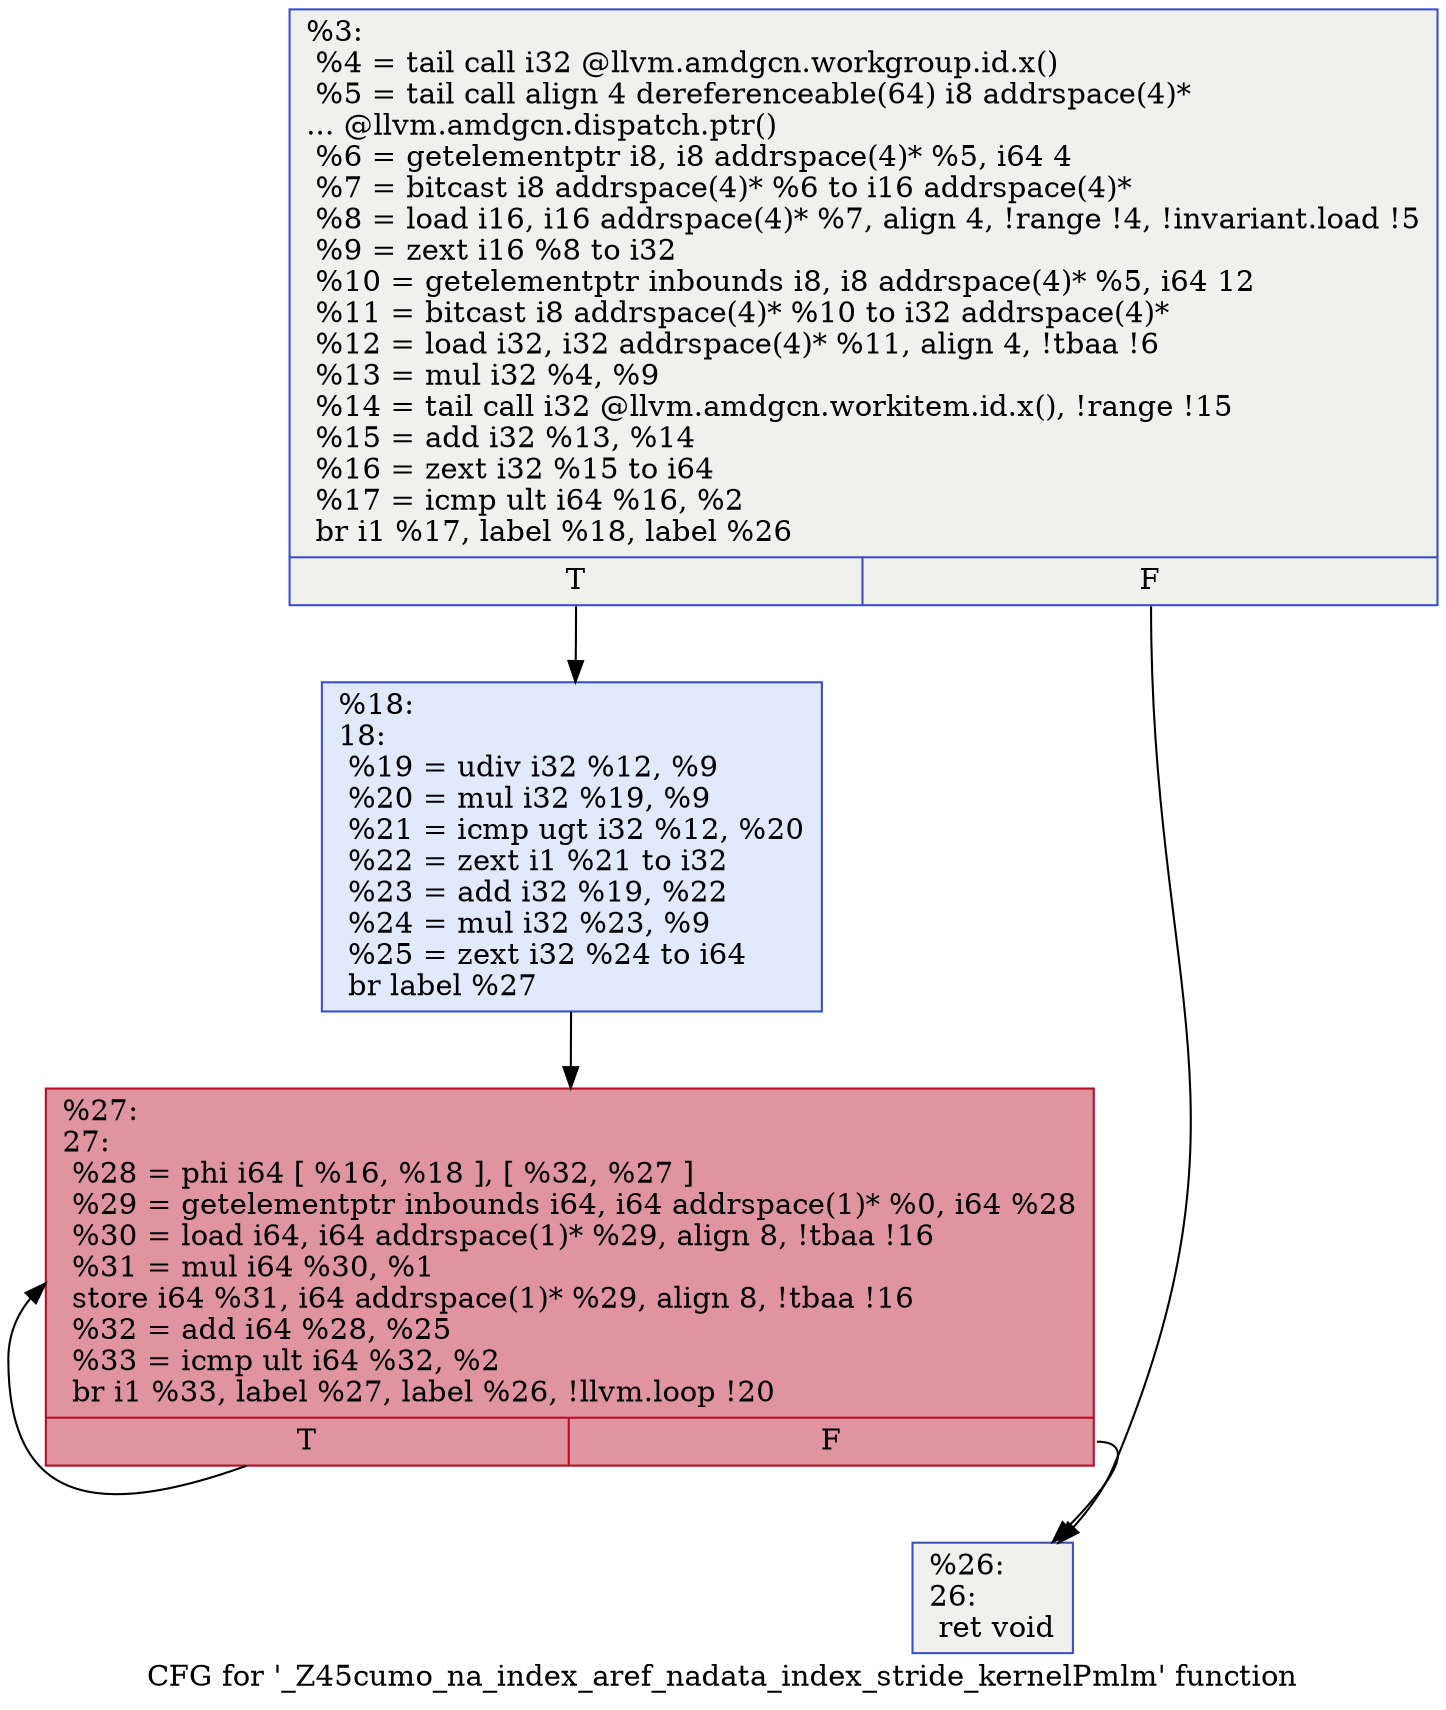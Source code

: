 digraph "CFG for '_Z45cumo_na_index_aref_nadata_index_stride_kernelPmlm' function" {
	label="CFG for '_Z45cumo_na_index_aref_nadata_index_stride_kernelPmlm' function";

	Node0x548c430 [shape=record,color="#3d50c3ff", style=filled, fillcolor="#dedcdb70",label="{%3:\l  %4 = tail call i32 @llvm.amdgcn.workgroup.id.x()\l  %5 = tail call align 4 dereferenceable(64) i8 addrspace(4)*\l... @llvm.amdgcn.dispatch.ptr()\l  %6 = getelementptr i8, i8 addrspace(4)* %5, i64 4\l  %7 = bitcast i8 addrspace(4)* %6 to i16 addrspace(4)*\l  %8 = load i16, i16 addrspace(4)* %7, align 4, !range !4, !invariant.load !5\l  %9 = zext i16 %8 to i32\l  %10 = getelementptr inbounds i8, i8 addrspace(4)* %5, i64 12\l  %11 = bitcast i8 addrspace(4)* %10 to i32 addrspace(4)*\l  %12 = load i32, i32 addrspace(4)* %11, align 4, !tbaa !6\l  %13 = mul i32 %4, %9\l  %14 = tail call i32 @llvm.amdgcn.workitem.id.x(), !range !15\l  %15 = add i32 %13, %14\l  %16 = zext i32 %15 to i64\l  %17 = icmp ult i64 %16, %2\l  br i1 %17, label %18, label %26\l|{<s0>T|<s1>F}}"];
	Node0x548c430:s0 -> Node0x548e6f0;
	Node0x548c430:s1 -> Node0x548e780;
	Node0x548e6f0 [shape=record,color="#3d50c3ff", style=filled, fillcolor="#b9d0f970",label="{%18:\l18:                                               \l  %19 = udiv i32 %12, %9\l  %20 = mul i32 %19, %9\l  %21 = icmp ugt i32 %12, %20\l  %22 = zext i1 %21 to i32\l  %23 = add i32 %19, %22\l  %24 = mul i32 %23, %9\l  %25 = zext i32 %24 to i64\l  br label %27\l}"];
	Node0x548e6f0 -> Node0x548ec70;
	Node0x548e780 [shape=record,color="#3d50c3ff", style=filled, fillcolor="#dedcdb70",label="{%26:\l26:                                               \l  ret void\l}"];
	Node0x548ec70 [shape=record,color="#b70d28ff", style=filled, fillcolor="#b70d2870",label="{%27:\l27:                                               \l  %28 = phi i64 [ %16, %18 ], [ %32, %27 ]\l  %29 = getelementptr inbounds i64, i64 addrspace(1)* %0, i64 %28\l  %30 = load i64, i64 addrspace(1)* %29, align 8, !tbaa !16\l  %31 = mul i64 %30, %1\l  store i64 %31, i64 addrspace(1)* %29, align 8, !tbaa !16\l  %32 = add i64 %28, %25\l  %33 = icmp ult i64 %32, %2\l  br i1 %33, label %27, label %26, !llvm.loop !20\l|{<s0>T|<s1>F}}"];
	Node0x548ec70:s0 -> Node0x548ec70;
	Node0x548ec70:s1 -> Node0x548e780;
}

